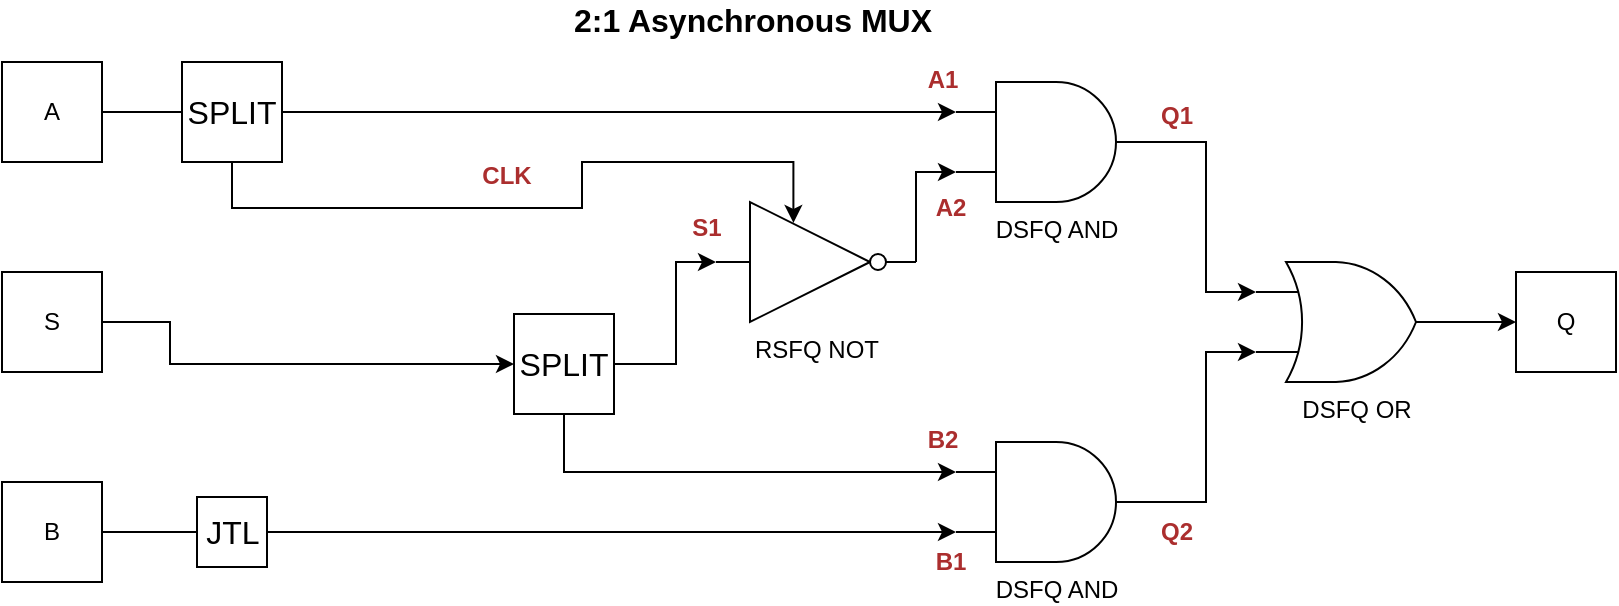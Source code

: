 <mxfile version="20.8.23" type="device"><diagram id="ngsGKc11KmpwWFdpI_PD" name="Page-1"><mxGraphModel dx="2074" dy="764" grid="1" gridSize="10" guides="1" tooltips="1" connect="1" arrows="1" fold="1" page="1" pageScale="1" pageWidth="827" pageHeight="1169" math="0" shadow="0"><root><mxCell id="0"/><mxCell id="1" parent="0"/><mxCell id="wEaNN7QUh7G0ecp0J6Zf-27" style="edgeStyle=orthogonalEdgeStyle;rounded=0;orthogonalLoop=1;jettySize=auto;html=1;entryX=0;entryY=0.5;entryDx=0;entryDy=0;" parent="1" source="wEaNN7QUh7G0ecp0J6Zf-28" target="wEaNN7QUh7G0ecp0J6Zf-42" edge="1"><mxGeometry relative="1" as="geometry"/></mxCell><mxCell id="wEaNN7QUh7G0ecp0J6Zf-28" value="DSFQ OR" style="verticalLabelPosition=bottom;shadow=0;dashed=0;align=center;html=1;verticalAlign=top;shape=mxgraph.electrical.logic_gates.logic_gate;operation=or;" parent="1" vertex="1"><mxGeometry x="907" y="381" width="100" height="60" as="geometry"/></mxCell><mxCell id="wEaNN7QUh7G0ecp0J6Zf-29" style="edgeStyle=orthogonalEdgeStyle;rounded=0;orthogonalLoop=1;jettySize=auto;html=1;entryX=0;entryY=0.25;entryDx=0;entryDy=0;entryPerimeter=0;" parent="1" source="wEaNN7QUh7G0ecp0J6Zf-30" target="wEaNN7QUh7G0ecp0J6Zf-28" edge="1"><mxGeometry relative="1" as="geometry"/></mxCell><mxCell id="wEaNN7QUh7G0ecp0J6Zf-30" value="DSFQ AND" style="verticalLabelPosition=bottom;shadow=0;dashed=0;align=center;html=1;verticalAlign=top;shape=mxgraph.electrical.logic_gates.logic_gate;operation=and;" parent="1" vertex="1"><mxGeometry x="757" y="291" width="100" height="60" as="geometry"/></mxCell><mxCell id="wEaNN7QUh7G0ecp0J6Zf-31" style="edgeStyle=orthogonalEdgeStyle;rounded=0;orthogonalLoop=1;jettySize=auto;html=1;exitX=1;exitY=0.5;exitDx=0;exitDy=0;exitPerimeter=0;entryX=0;entryY=0.75;entryDx=0;entryDy=0;entryPerimeter=0;" parent="1" source="wEaNN7QUh7G0ecp0J6Zf-32" target="wEaNN7QUh7G0ecp0J6Zf-30" edge="1"><mxGeometry relative="1" as="geometry"><Array as="points"><mxPoint x="737" y="336"/></Array></mxGeometry></mxCell><mxCell id="wEaNN7QUh7G0ecp0J6Zf-32" value="RSFQ NOT" style="verticalLabelPosition=bottom;shadow=0;dashed=0;align=center;html=1;verticalAlign=top;shape=mxgraph.electrical.logic_gates.inverter_2;rotation=0;" parent="1" vertex="1"><mxGeometry x="637" y="351" width="100" height="60" as="geometry"/></mxCell><mxCell id="wEaNN7QUh7G0ecp0J6Zf-33" style="edgeStyle=orthogonalEdgeStyle;rounded=0;orthogonalLoop=1;jettySize=auto;html=1;entryX=0;entryY=0.75;entryDx=0;entryDy=0;entryPerimeter=0;" parent="1" source="wEaNN7QUh7G0ecp0J6Zf-34" target="wEaNN7QUh7G0ecp0J6Zf-28" edge="1"><mxGeometry relative="1" as="geometry"/></mxCell><mxCell id="wEaNN7QUh7G0ecp0J6Zf-34" value="DSFQ AND" style="verticalLabelPosition=bottom;shadow=0;dashed=0;align=center;html=1;verticalAlign=top;shape=mxgraph.electrical.logic_gates.logic_gate;operation=and;" parent="1" vertex="1"><mxGeometry x="757" y="471" width="100" height="60" as="geometry"/></mxCell><mxCell id="wEaNN7QUh7G0ecp0J6Zf-35" style="edgeStyle=orthogonalEdgeStyle;rounded=0;orthogonalLoop=1;jettySize=auto;html=1;entryX=0;entryY=0.25;entryDx=0;entryDy=0;entryPerimeter=0;" parent="1" source="wEaNN7QUh7G0ecp0J6Zf-36" target="wEaNN7QUh7G0ecp0J6Zf-30" edge="1"><mxGeometry relative="1" as="geometry"/></mxCell><mxCell id="wEaNN7QUh7G0ecp0J6Zf-36" value="A" style="rounded=0;whiteSpace=wrap;html=1;" parent="1" vertex="1"><mxGeometry x="280" y="281" width="50" height="50" as="geometry"/></mxCell><mxCell id="wEaNN7QUh7G0ecp0J6Zf-37" style="edgeStyle=orthogonalEdgeStyle;rounded=0;orthogonalLoop=1;jettySize=auto;html=1;entryX=0;entryY=0.75;entryDx=0;entryDy=0;entryPerimeter=0;" parent="1" source="wEaNN7QUh7G0ecp0J6Zf-38" target="wEaNN7QUh7G0ecp0J6Zf-34" edge="1"><mxGeometry relative="1" as="geometry"/></mxCell><mxCell id="wEaNN7QUh7G0ecp0J6Zf-38" value="B" style="rounded=0;whiteSpace=wrap;html=1;" parent="1" vertex="1"><mxGeometry x="280" y="491" width="50" height="50" as="geometry"/></mxCell><mxCell id="wEaNN7QUh7G0ecp0J6Zf-39" style="edgeStyle=orthogonalEdgeStyle;rounded=0;orthogonalLoop=1;jettySize=auto;html=1;entryX=0;entryY=0.5;entryDx=0;entryDy=0;entryPerimeter=0;exitX=1;exitY=0.5;exitDx=0;exitDy=0;" parent="1" source="wEaNN7QUh7G0ecp0J6Zf-53" target="wEaNN7QUh7G0ecp0J6Zf-32" edge="1"><mxGeometry relative="1" as="geometry"><mxPoint x="597" y="434" as="sourcePoint"/><Array as="points"><mxPoint x="617" y="432"/><mxPoint x="617" y="381"/></Array></mxGeometry></mxCell><mxCell id="wEaNN7QUh7G0ecp0J6Zf-40" style="edgeStyle=orthogonalEdgeStyle;rounded=0;orthogonalLoop=1;jettySize=auto;html=1;entryX=0;entryY=0.5;entryDx=0;entryDy=0;" parent="1" source="wEaNN7QUh7G0ecp0J6Zf-41" target="wEaNN7QUh7G0ecp0J6Zf-53" edge="1"><mxGeometry relative="1" as="geometry"><Array as="points"><mxPoint x="364" y="411"/><mxPoint x="364" y="432"/></Array></mxGeometry></mxCell><mxCell id="wEaNN7QUh7G0ecp0J6Zf-41" value="S" style="rounded=0;whiteSpace=wrap;html=1;" parent="1" vertex="1"><mxGeometry x="280" y="386" width="50" height="50" as="geometry"/></mxCell><mxCell id="wEaNN7QUh7G0ecp0J6Zf-42" value="Q" style="rounded=0;whiteSpace=wrap;html=1;" parent="1" vertex="1"><mxGeometry x="1037" y="386" width="50" height="50" as="geometry"/></mxCell><mxCell id="wEaNN7QUh7G0ecp0J6Zf-43" value="&lt;font style=&quot;&quot;&gt;&lt;span style=&quot;font-size: 16px;&quot;&gt;&lt;b&gt;2:1 Asynchronous&amp;nbsp;MUX&lt;/b&gt;&lt;/span&gt;&lt;/font&gt;" style="text;html=1;align=center;verticalAlign=middle;resizable=0;points=[];autosize=1;strokeColor=none;fillColor=none;" parent="1" vertex="1"><mxGeometry x="560" y="250" width="189" height="19" as="geometry"/></mxCell><mxCell id="wEaNN7QUh7G0ecp0J6Zf-45" value="SPLIT" style="rounded=0;whiteSpace=wrap;html=1;fontSize=16;" parent="1" vertex="1"><mxGeometry x="370" y="281" width="50" height="50" as="geometry"/></mxCell><mxCell id="wEaNN7QUh7G0ecp0J6Zf-48" value="" style="edgeStyle=orthogonalEdgeStyle;rounded=0;orthogonalLoop=1;jettySize=auto;html=1;entryX=0.387;entryY=0.174;entryDx=0;entryDy=0;entryPerimeter=0;fontSize=16;startArrow=none;exitX=0.5;exitY=1;exitDx=0;exitDy=0;" parent="1" source="wEaNN7QUh7G0ecp0J6Zf-45" target="wEaNN7QUh7G0ecp0J6Zf-32" edge="1"><mxGeometry x="-0.042" relative="1" as="geometry"><Array as="points"><mxPoint x="395" y="354"/><mxPoint x="570" y="354"/><mxPoint x="570" y="331"/><mxPoint x="676" y="331"/></Array><mxPoint as="offset"/><mxPoint x="577.5" y="353.5" as="sourcePoint"/></mxGeometry></mxCell><mxCell id="wEaNN7QUh7G0ecp0J6Zf-52" style="edgeStyle=orthogonalEdgeStyle;rounded=0;orthogonalLoop=1;jettySize=auto;html=1;entryX=0;entryY=0.25;entryDx=0;entryDy=0;entryPerimeter=0;" parent="1" source="wEaNN7QUh7G0ecp0J6Zf-53" target="wEaNN7QUh7G0ecp0J6Zf-34" edge="1"><mxGeometry relative="1" as="geometry"><Array as="points"><mxPoint x="561" y="486"/></Array></mxGeometry></mxCell><mxCell id="wEaNN7QUh7G0ecp0J6Zf-53" value="SPLIT" style="rounded=0;whiteSpace=wrap;html=1;fontSize=16;" parent="1" vertex="1"><mxGeometry x="536" y="407" width="50" height="50" as="geometry"/></mxCell><mxCell id="wEaNN7QUh7G0ecp0J6Zf-54" value="&lt;font color=&quot;#ab2e2e&quot;&gt;A1&lt;/font&gt;" style="text;html=1;align=center;verticalAlign=middle;resizable=0;points=[];autosize=1;strokeColor=none;fillColor=none;fontStyle=1" parent="1" vertex="1"><mxGeometry x="733" y="277" width="33" height="26" as="geometry"/></mxCell><mxCell id="wEaNN7QUh7G0ecp0J6Zf-55" value="&lt;font color=&quot;#ab2e2e&quot;&gt;A2&lt;/font&gt;" style="text;html=1;align=center;verticalAlign=middle;resizable=0;points=[];autosize=1;strokeColor=none;fillColor=none;fontStyle=1" parent="1" vertex="1"><mxGeometry x="737" y="341" width="33" height="26" as="geometry"/></mxCell><mxCell id="wEaNN7QUh7G0ecp0J6Zf-56" value="&lt;font color=&quot;#ab2e2e&quot;&gt;S1&lt;/font&gt;" style="text;html=1;align=center;verticalAlign=middle;resizable=0;points=[];autosize=1;strokeColor=none;fillColor=none;fontStyle=1" parent="1" vertex="1"><mxGeometry x="615" y="351" width="33" height="26" as="geometry"/></mxCell><mxCell id="wEaNN7QUh7G0ecp0J6Zf-57" value="&lt;font color=&quot;#ab2e2e&quot;&gt;B2&lt;/font&gt;" style="text;html=1;align=center;verticalAlign=middle;resizable=0;points=[];autosize=1;strokeColor=none;fillColor=none;fontStyle=1" parent="1" vertex="1"><mxGeometry x="733" y="457" width="33" height="26" as="geometry"/></mxCell><mxCell id="wEaNN7QUh7G0ecp0J6Zf-58" value="&lt;font color=&quot;#ab2e2e&quot;&gt;B1&lt;/font&gt;" style="text;html=1;align=center;verticalAlign=middle;resizable=0;points=[];autosize=1;strokeColor=none;fillColor=none;fontStyle=1" parent="1" vertex="1"><mxGeometry x="737" y="518" width="33" height="26" as="geometry"/></mxCell><mxCell id="wEaNN7QUh7G0ecp0J6Zf-61" value="&lt;font color=&quot;#ab2e2e&quot;&gt;Q1&lt;/font&gt;" style="text;html=1;align=center;verticalAlign=middle;resizable=0;points=[];autosize=1;strokeColor=none;fillColor=none;fontStyle=1" parent="1" vertex="1"><mxGeometry x="850" y="295" width="34" height="26" as="geometry"/></mxCell><mxCell id="wEaNN7QUh7G0ecp0J6Zf-62" value="&lt;font color=&quot;#ab2e2e&quot;&gt;Q2&lt;/font&gt;" style="text;html=1;align=center;verticalAlign=middle;resizable=0;points=[];autosize=1;strokeColor=none;fillColor=none;fontStyle=1" parent="1" vertex="1"><mxGeometry x="850" y="503" width="34" height="26" as="geometry"/></mxCell><mxCell id="wEaNN7QUh7G0ecp0J6Zf-63" value="&lt;font color=&quot;#ab2e2e&quot;&gt;CLK&lt;/font&gt;" style="text;html=1;align=center;verticalAlign=middle;resizable=0;points=[];autosize=1;strokeColor=none;fillColor=none;fontStyle=1" parent="1" vertex="1"><mxGeometry x="510" y="325" width="43" height="26" as="geometry"/></mxCell><mxCell id="S5RLUBhJp3atFhMsKf72-1" value="JTL" style="rounded=0;whiteSpace=wrap;html=1;fontSize=16;" parent="1" vertex="1"><mxGeometry x="377.5" y="498.5" width="35" height="35" as="geometry"/></mxCell></root></mxGraphModel></diagram></mxfile>